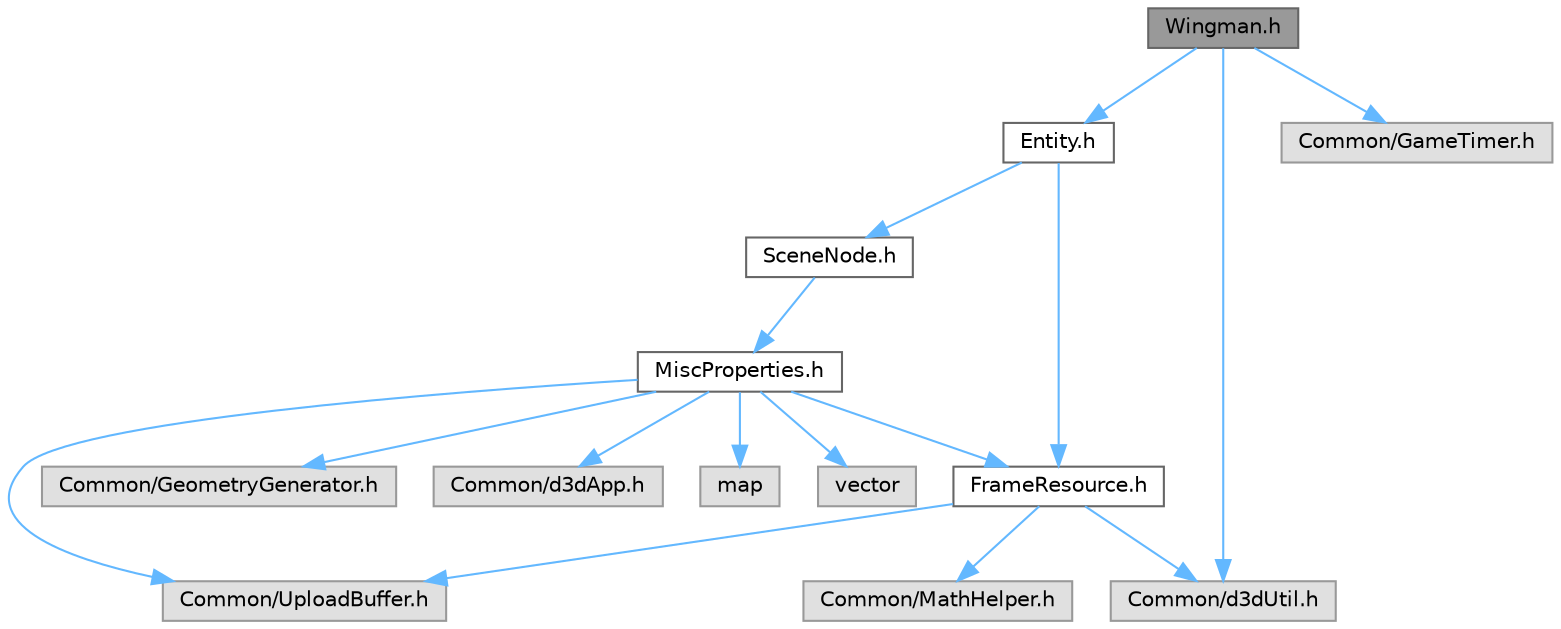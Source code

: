 digraph "Wingman.h"
{
 // LATEX_PDF_SIZE
  bgcolor="transparent";
  edge [fontname=Helvetica,fontsize=10,labelfontname=Helvetica,labelfontsize=10];
  node [fontname=Helvetica,fontsize=10,shape=box,height=0.2,width=0.4];
  Node1 [label="Wingman.h",height=0.2,width=0.4,color="gray40", fillcolor="grey60", style="filled", fontcolor="black",tooltip=" "];
  Node1 -> Node2 [color="steelblue1",style="solid"];
  Node2 [label="Entity.h",height=0.2,width=0.4,color="grey40", fillcolor="white", style="filled",URL="$_entity_8h.html",tooltip=" "];
  Node2 -> Node3 [color="steelblue1",style="solid"];
  Node3 [label="SceneNode.h",height=0.2,width=0.4,color="grey40", fillcolor="white", style="filled",URL="$_scene_node_8h.html",tooltip=" "];
  Node3 -> Node4 [color="steelblue1",style="solid"];
  Node4 [label="MiscProperties.h",height=0.2,width=0.4,color="grey40", fillcolor="white", style="filled",URL="$_misc_properties_8h.html",tooltip=" "];
  Node4 -> Node5 [color="steelblue1",style="solid"];
  Node5 [label="Common/UploadBuffer.h",height=0.2,width=0.4,color="grey60", fillcolor="#E0E0E0", style="filled",tooltip=" "];
  Node4 -> Node6 [color="steelblue1",style="solid"];
  Node6 [label="Common/GeometryGenerator.h",height=0.2,width=0.4,color="grey60", fillcolor="#E0E0E0", style="filled",tooltip=" "];
  Node4 -> Node7 [color="steelblue1",style="solid"];
  Node7 [label="Common/d3dApp.h",height=0.2,width=0.4,color="grey60", fillcolor="#E0E0E0", style="filled",tooltip=" "];
  Node4 -> Node8 [color="steelblue1",style="solid"];
  Node8 [label="FrameResource.h",height=0.2,width=0.4,color="grey40", fillcolor="white", style="filled",URL="$_frame_resource_8h.html",tooltip=" "];
  Node8 -> Node9 [color="steelblue1",style="solid"];
  Node9 [label="Common/d3dUtil.h",height=0.2,width=0.4,color="grey60", fillcolor="#E0E0E0", style="filled",tooltip=" "];
  Node8 -> Node10 [color="steelblue1",style="solid"];
  Node10 [label="Common/MathHelper.h",height=0.2,width=0.4,color="grey60", fillcolor="#E0E0E0", style="filled",tooltip=" "];
  Node8 -> Node5 [color="steelblue1",style="solid"];
  Node4 -> Node11 [color="steelblue1",style="solid"];
  Node11 [label="map",height=0.2,width=0.4,color="grey60", fillcolor="#E0E0E0", style="filled",tooltip=" "];
  Node4 -> Node12 [color="steelblue1",style="solid"];
  Node12 [label="vector",height=0.2,width=0.4,color="grey60", fillcolor="#E0E0E0", style="filled",tooltip=" "];
  Node2 -> Node8 [color="steelblue1",style="solid"];
  Node1 -> Node9 [color="steelblue1",style="solid"];
  Node1 -> Node13 [color="steelblue1",style="solid"];
  Node13 [label="Common/GameTimer.h",height=0.2,width=0.4,color="grey60", fillcolor="#E0E0E0", style="filled",tooltip=" "];
}
